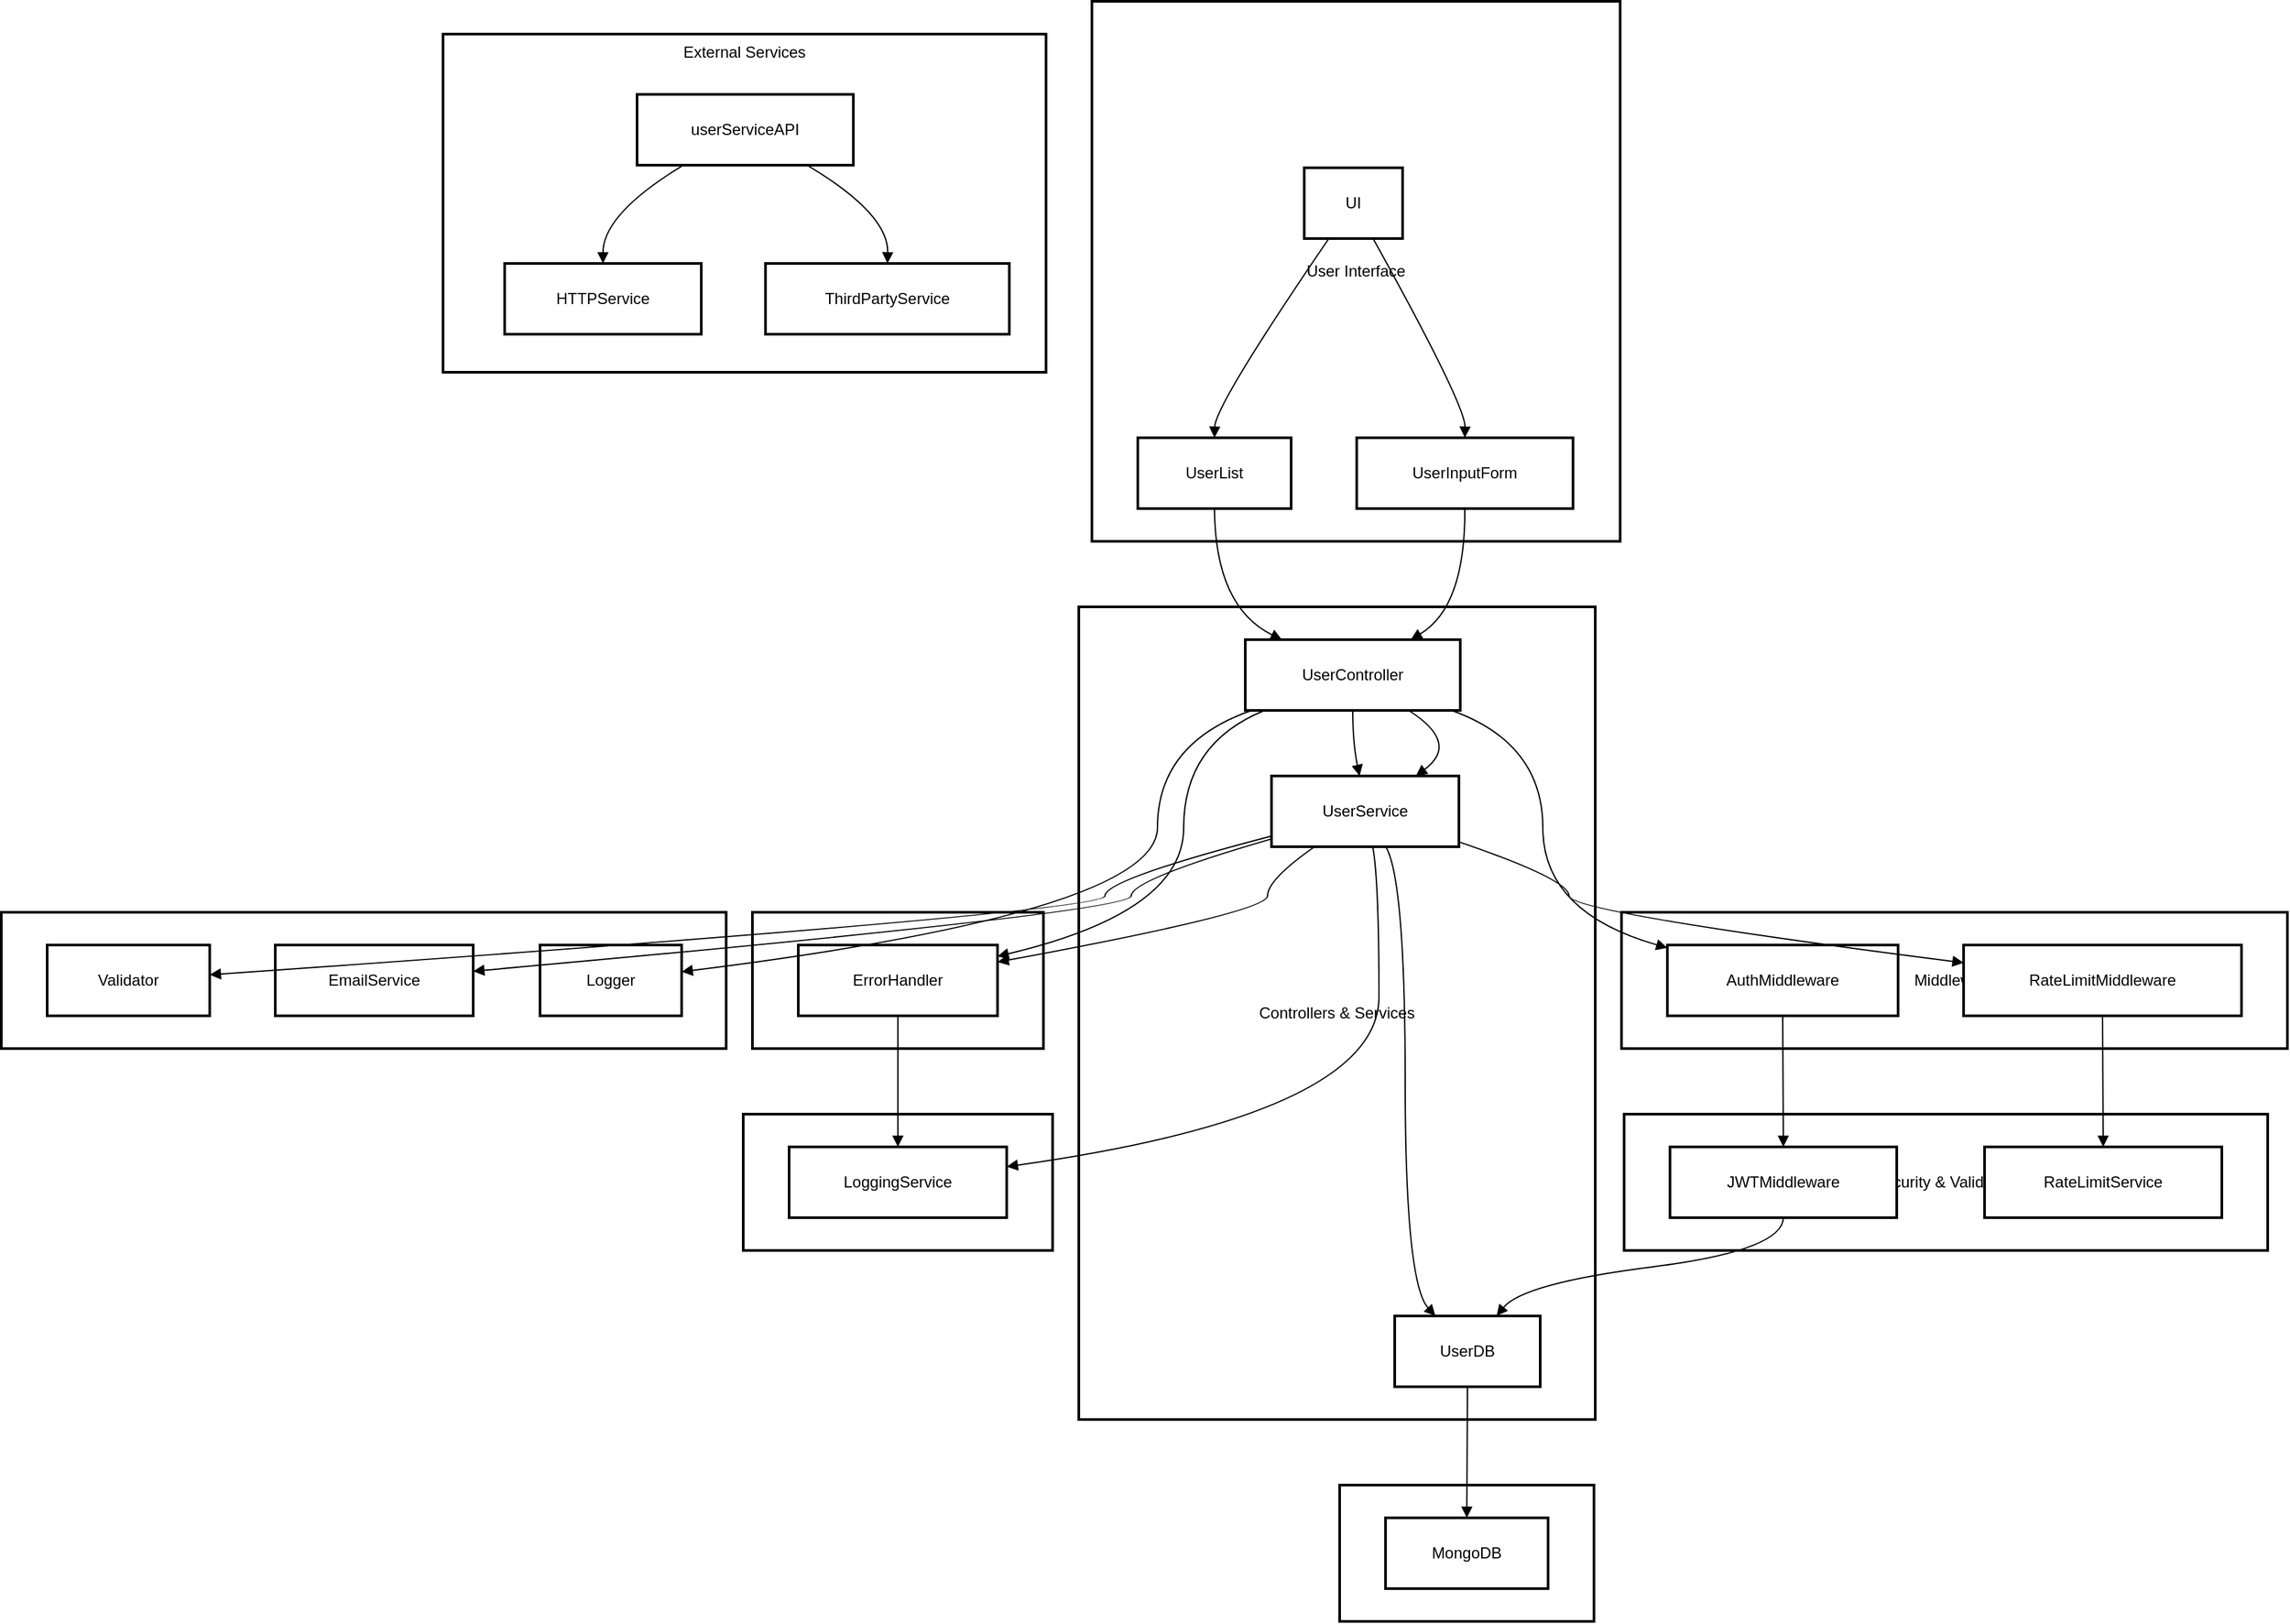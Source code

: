 <mxfile version="26.0.14">
  <diagram name="Page-1" id="8A9vxAhT35mFF_EgVfA0">
    <mxGraphModel>
      <root>
        <mxCell id="0" />
        <mxCell id="1" parent="0" />
        <mxCell id="2" value="Utilities" style="whiteSpace=wrap;strokeWidth=2;" vertex="1" parent="1">
          <mxGeometry x="8" y="703" width="553" height="104" as="geometry" />
        </mxCell>
        <mxCell id="3" value="Logs &amp; Monitoring" style="whiteSpace=wrap;strokeWidth=2;" vertex="1" parent="1">
          <mxGeometry x="574" y="857" width="236" height="104" as="geometry" />
        </mxCell>
        <mxCell id="4" value="Error Handling" style="whiteSpace=wrap;strokeWidth=2;" vertex="1" parent="1">
          <mxGeometry x="581" y="703" width="222" height="104" as="geometry" />
        </mxCell>
        <mxCell id="5" value="Security &amp; Validation" style="whiteSpace=wrap;strokeWidth=2;" vertex="1" parent="1">
          <mxGeometry x="1246" y="857" width="491" height="104" as="geometry" />
        </mxCell>
        <mxCell id="6" value="Middleware" style="whiteSpace=wrap;strokeWidth=2;" vertex="1" parent="1">
          <mxGeometry x="1244" y="703" width="508" height="104" as="geometry" />
        </mxCell>
        <mxCell id="7" value="External Services" style="whiteSpace=wrap;strokeWidth=2;verticalAlign=top;" vertex="1" parent="1">
          <mxGeometry x="345" y="33" width="460" height="258" as="geometry" />
        </mxCell>
        <mxCell id="8" value="userServiceAPI" style="whiteSpace=wrap;strokeWidth=2;" vertex="1" parent="7">
          <mxGeometry x="148" y="46" width="165" height="54" as="geometry" />
        </mxCell>
        <mxCell id="9" value="HTTPService" style="whiteSpace=wrap;strokeWidth=2;" vertex="1" parent="7">
          <mxGeometry x="47" y="175" width="150" height="54" as="geometry" />
        </mxCell>
        <mxCell id="10" value="ThirdPartyService" style="whiteSpace=wrap;strokeWidth=2;" vertex="1" parent="7">
          <mxGeometry x="246" y="175" width="186" height="54" as="geometry" />
        </mxCell>
        <mxCell id="11" value="" style="curved=1;startArrow=none;endArrow=block;exitX=0.22;exitY=0.99;entryX=0.5;entryY=-0.01;" edge="1" parent="7" source="8" target="9">
          <mxGeometry relative="1" as="geometry">
            <Array as="points">
              <mxPoint x="122" y="137" />
            </Array>
          </mxGeometry>
        </mxCell>
        <mxCell id="12" value="" style="curved=1;startArrow=none;endArrow=block;exitX=0.78;exitY=0.99;entryX=0.5;entryY=-0.01;" edge="1" parent="7" source="8" target="10">
          <mxGeometry relative="1" as="geometry">
            <Array as="points">
              <mxPoint x="340" y="137" />
            </Array>
          </mxGeometry>
        </mxCell>
        <mxCell id="13" value="Data Access Layer" style="whiteSpace=wrap;strokeWidth=2;" vertex="1" parent="1">
          <mxGeometry x="1029" y="1140" width="194" height="104" as="geometry" />
        </mxCell>
        <mxCell id="14" value="Controllers &amp; Services" style="whiteSpace=wrap;strokeWidth=2;" vertex="1" parent="1">
          <mxGeometry x="830" y="470" width="394" height="620" as="geometry" />
        </mxCell>
        <mxCell id="15" value="User Interface" style="whiteSpace=wrap;strokeWidth=2;" vertex="1" parent="1">
          <mxGeometry x="840" y="8" width="403" height="412" as="geometry" />
        </mxCell>
        <mxCell id="16" value="UI" style="whiteSpace=wrap;strokeWidth=2;" vertex="1" parent="1">
          <mxGeometry x="1002" y="135" width="75" height="54" as="geometry" />
        </mxCell>
        <mxCell id="17" value="UserInputForm" style="whiteSpace=wrap;strokeWidth=2;" vertex="1" parent="1">
          <mxGeometry x="1042" y="341" width="165" height="54" as="geometry" />
        </mxCell>
        <mxCell id="18" value="UserList" style="whiteSpace=wrap;strokeWidth=2;" vertex="1" parent="1">
          <mxGeometry x="875" y="341" width="117" height="54" as="geometry" />
        </mxCell>
        <mxCell id="19" value="UserController" style="whiteSpace=wrap;strokeWidth=2;" vertex="1" parent="1">
          <mxGeometry x="957" y="495" width="164" height="54" as="geometry" />
        </mxCell>
        <mxCell id="20" value="UserService" style="whiteSpace=wrap;strokeWidth=2;" vertex="1" parent="1">
          <mxGeometry x="977" y="599" width="143" height="54" as="geometry" />
        </mxCell>
        <mxCell id="21" value="UserDB" style="whiteSpace=wrap;strokeWidth=2;" vertex="1" parent="1">
          <mxGeometry x="1071" y="1011" width="111" height="54" as="geometry" />
        </mxCell>
        <mxCell id="22" value="MongoDB" style="whiteSpace=wrap;strokeWidth=2;" vertex="1" parent="1">
          <mxGeometry x="1064" y="1165" width="124" height="54" as="geometry" />
        </mxCell>
        <mxCell id="23" value="AuthMiddleware" style="whiteSpace=wrap;strokeWidth=2;" vertex="1" parent="1">
          <mxGeometry x="1279" y="728" width="176" height="54" as="geometry" />
        </mxCell>
        <mxCell id="24" value="RateLimitMiddleware" style="whiteSpace=wrap;strokeWidth=2;" vertex="1" parent="1">
          <mxGeometry x="1505" y="728" width="212" height="54" as="geometry" />
        </mxCell>
        <mxCell id="25" value="JWTMiddleware" style="whiteSpace=wrap;strokeWidth=2;" vertex="1" parent="1">
          <mxGeometry x="1281" y="882" width="173" height="54" as="geometry" />
        </mxCell>
        <mxCell id="26" value="RateLimitService" style="whiteSpace=wrap;strokeWidth=2;" vertex="1" parent="1">
          <mxGeometry x="1521" y="882" width="181" height="54" as="geometry" />
        </mxCell>
        <mxCell id="27" value="ErrorHandler" style="whiteSpace=wrap;strokeWidth=2;" vertex="1" parent="1">
          <mxGeometry x="616" y="728" width="152" height="54" as="geometry" />
        </mxCell>
        <mxCell id="28" value="LoggingService" style="whiteSpace=wrap;strokeWidth=2;" vertex="1" parent="1">
          <mxGeometry x="609" y="882" width="166" height="54" as="geometry" />
        </mxCell>
        <mxCell id="29" value="Validator" style="whiteSpace=wrap;strokeWidth=2;" vertex="1" parent="1">
          <mxGeometry x="43" y="728" width="124" height="54" as="geometry" />
        </mxCell>
        <mxCell id="30" value="EmailService" style="whiteSpace=wrap;strokeWidth=2;" vertex="1" parent="1">
          <mxGeometry x="217" y="728" width="151" height="54" as="geometry" />
        </mxCell>
        <mxCell id="31" value="Logger" style="whiteSpace=wrap;strokeWidth=2;" vertex="1" parent="1">
          <mxGeometry x="419" y="728" width="108" height="54" as="geometry" />
        </mxCell>
        <mxCell id="32" value="" style="curved=1;startArrow=none;endArrow=block;exitX=0.7;exitY=1;entryX=0.5;entryY=0;" edge="1" parent="1" source="16" target="17">
          <mxGeometry relative="1" as="geometry">
            <Array as="points">
              <mxPoint x="1125" y="316" />
            </Array>
          </mxGeometry>
        </mxCell>
        <mxCell id="33" value="" style="curved=1;startArrow=none;endArrow=block;exitX=0.25;exitY=1;entryX=0.5;entryY=0;" edge="1" parent="1" source="16" target="18">
          <mxGeometry relative="1" as="geometry">
            <Array as="points">
              <mxPoint x="934" y="316" />
            </Array>
          </mxGeometry>
        </mxCell>
        <mxCell id="34" value="" style="curved=1;startArrow=none;endArrow=block;exitX=0.5;exitY=1;entryX=0.17;entryY=0;" edge="1" parent="1" source="18" target="19">
          <mxGeometry relative="1" as="geometry">
            <Array as="points">
              <mxPoint x="934" y="470" />
            </Array>
          </mxGeometry>
        </mxCell>
        <mxCell id="35" value="" style="curved=1;startArrow=none;endArrow=block;exitX=0.5;exitY=1;entryX=0.47;entryY=0;" edge="1" parent="1" source="19" target="20">
          <mxGeometry relative="1" as="geometry">
            <Array as="points">
              <mxPoint x="1039" y="574" />
            </Array>
          </mxGeometry>
        </mxCell>
        <mxCell id="36" value="" style="curved=1;startArrow=none;endArrow=block;exitX=0.61;exitY=1;entryX=0.28;entryY=0;" edge="1" parent="1" source="20" target="21">
          <mxGeometry relative="1" as="geometry">
            <Array as="points">
              <mxPoint x="1079" y="678" />
              <mxPoint x="1079" y="986" />
            </Array>
          </mxGeometry>
        </mxCell>
        <mxCell id="37" value="" style="curved=1;startArrow=none;endArrow=block;exitX=0.5;exitY=1;entryX=0.77;entryY=0;" edge="1" parent="1" source="17" target="19">
          <mxGeometry relative="1" as="geometry">
            <Array as="points">
              <mxPoint x="1125" y="470" />
            </Array>
          </mxGeometry>
        </mxCell>
        <mxCell id="38" value="" style="curved=1;startArrow=none;endArrow=block;exitX=0.76;exitY=1;entryX=0.77;entryY=0;" edge="1" parent="1" source="19" target="20">
          <mxGeometry relative="1" as="geometry">
            <Array as="points">
              <mxPoint x="1121" y="574" />
            </Array>
          </mxGeometry>
        </mxCell>
        <mxCell id="39" value="" style="curved=1;startArrow=none;endArrow=block;exitX=0.5;exitY=1;entryX=0.5;entryY=0;" edge="1" parent="1" source="21" target="22">
          <mxGeometry relative="1" as="geometry">
            <Array as="points" />
          </mxGeometry>
        </mxCell>
        <mxCell id="40" value="" style="curved=1;startArrow=none;endArrow=block;exitX=0.96;exitY=1;entryX=0;entryY=0.04;" edge="1" parent="1" source="19" target="23">
          <mxGeometry relative="1" as="geometry">
            <Array as="points">
              <mxPoint x="1184" y="574" />
              <mxPoint x="1184" y="703" />
            </Array>
          </mxGeometry>
        </mxCell>
        <mxCell id="41" value="" style="curved=1;startArrow=none;endArrow=block;exitX=1.01;exitY=0.94;entryX=0;entryY=0.25;" edge="1" parent="1" source="20" target="24">
          <mxGeometry relative="1" as="geometry">
            <Array as="points">
              <mxPoint x="1204" y="678" />
              <mxPoint x="1204" y="703" />
            </Array>
          </mxGeometry>
        </mxCell>
        <mxCell id="42" value="" style="curved=1;startArrow=none;endArrow=block;exitX=0.5;exitY=1;entryX=0.5;entryY=0;" edge="1" parent="1" source="23" target="25">
          <mxGeometry relative="1" as="geometry">
            <Array as="points" />
          </mxGeometry>
        </mxCell>
        <mxCell id="43" value="" style="curved=1;startArrow=none;endArrow=block;exitX=0.5;exitY=1;entryX=0.7;entryY=0;" edge="1" parent="1" source="25" target="21">
          <mxGeometry relative="1" as="geometry">
            <Array as="points">
              <mxPoint x="1367" y="961" />
              <mxPoint x="1169" y="986" />
            </Array>
          </mxGeometry>
        </mxCell>
        <mxCell id="44" value="" style="curved=1;startArrow=none;endArrow=block;exitX=0.5;exitY=1;entryX=0.5;entryY=0;" edge="1" parent="1" source="24" target="26">
          <mxGeometry relative="1" as="geometry">
            <Array as="points" />
          </mxGeometry>
        </mxCell>
        <mxCell id="45" value="" style="curved=1;startArrow=none;endArrow=block;exitX=0.09;exitY=1;entryX=1;entryY=0.16;" edge="1" parent="1" source="19" target="27">
          <mxGeometry relative="1" as="geometry">
            <Array as="points">
              <mxPoint x="910" y="574" />
              <mxPoint x="910" y="703" />
            </Array>
          </mxGeometry>
        </mxCell>
        <mxCell id="46" value="" style="curved=1;startArrow=none;endArrow=block;exitX=0.23;exitY=1;entryX=1;entryY=0.24;" edge="1" parent="1" source="20" target="27">
          <mxGeometry relative="1" as="geometry">
            <Array as="points">
              <mxPoint x="974" y="678" />
              <mxPoint x="974" y="703" />
            </Array>
          </mxGeometry>
        </mxCell>
        <mxCell id="47" value="" style="curved=1;startArrow=none;endArrow=block;exitX=0.54;exitY=1;entryX=1;entryY=0.28;" edge="1" parent="1" source="20" target="28">
          <mxGeometry relative="1" as="geometry">
            <Array as="points">
              <mxPoint x="1059" y="678" />
              <mxPoint x="1059" y="857" />
            </Array>
          </mxGeometry>
        </mxCell>
        <mxCell id="48" value="" style="curved=1;startArrow=none;endArrow=block;exitX=0.5;exitY=1;entryX=0.5;entryY=0;" edge="1" parent="1" source="27" target="28">
          <mxGeometry relative="1" as="geometry">
            <Array as="points" />
          </mxGeometry>
        </mxCell>
        <mxCell id="49" value="" style="curved=1;startArrow=none;endArrow=block;exitX=0;exitY=0.85;entryX=1;entryY=0.42;" edge="1" parent="1" source="20" target="29">
          <mxGeometry relative="1" as="geometry">
            <Array as="points">
              <mxPoint x="850" y="678" />
              <mxPoint x="850" y="703" />
            </Array>
          </mxGeometry>
        </mxCell>
        <mxCell id="50" value="" style="curved=1;startArrow=none;endArrow=block;exitX=0;exitY=0.89;entryX=1;entryY=0.37;" edge="1" parent="1" source="20" target="30">
          <mxGeometry relative="1" as="geometry">
            <Array as="points">
              <mxPoint x="870" y="678" />
              <mxPoint x="870" y="703" />
            </Array>
          </mxGeometry>
        </mxCell>
        <mxCell id="51" value="" style="curved=1;startArrow=none;endArrow=block;exitX=0.03;exitY=1;entryX=0.99;entryY=0.38;" edge="1" parent="1" source="19" target="31">
          <mxGeometry relative="1" as="geometry">
            <Array as="points">
              <mxPoint x="890" y="574" />
              <mxPoint x="890" y="703" />
            </Array>
          </mxGeometry>
        </mxCell>
      </root>
    </mxGraphModel>
  </diagram>
</mxfile>

